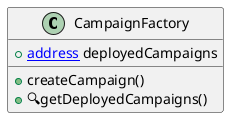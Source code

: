 @startuml CampaignFactory
' -- generated by: https://marketplace.visualstudio.com/items?itemName=tintinweb.solidity-visual-auditor
'
' -- for auto-render install: https://marketplace.visualstudio.com/items?itemName=jebbs.plantuml
' -- options --



' -- classes --


class CampaignFactory {
    ' -- inheritance --

    ' -- usingFor --

    ' -- vars --
	+[[address]] deployedCampaigns

    ' -- methods --
	+createCampaign()
	+🔍getDeployedCampaigns()

}
' -- inheritance / usingFor --

@enduml